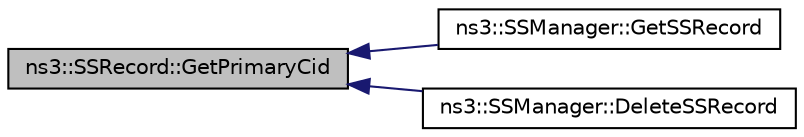 digraph "ns3::SSRecord::GetPrimaryCid"
{
  edge [fontname="Helvetica",fontsize="10",labelfontname="Helvetica",labelfontsize="10"];
  node [fontname="Helvetica",fontsize="10",shape=record];
  rankdir="LR";
  Node1 [label="ns3::SSRecord::GetPrimaryCid",height=0.2,width=0.4,color="black", fillcolor="grey75", style="filled", fontcolor="black"];
  Node1 -> Node2 [dir="back",color="midnightblue",fontsize="10",style="solid"];
  Node2 [label="ns3::SSManager::GetSSRecord",height=0.2,width=0.4,color="black", fillcolor="white", style="filled",URL="$da/d0e/classns3_1_1SSManager.html#a6d9b81693fead19a46a0e3c2546906d1",tooltip="returns the ssrecord which has been assigned this cid. Since different types of cids (basic..."];
  Node1 -> Node3 [dir="back",color="midnightblue",fontsize="10",style="solid"];
  Node3 [label="ns3::SSManager::DeleteSSRecord",height=0.2,width=0.4,color="black", fillcolor="white", style="filled",URL="$da/d0e/classns3_1_1SSManager.html#abb941db02350818fb56df8a0afe87cec"];
}
